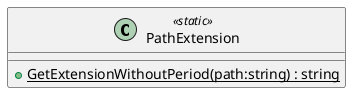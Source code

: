 @startuml
class PathExtension <<static>> {
    + {static} GetExtensionWithoutPeriod(path:string) : string
}
@enduml

